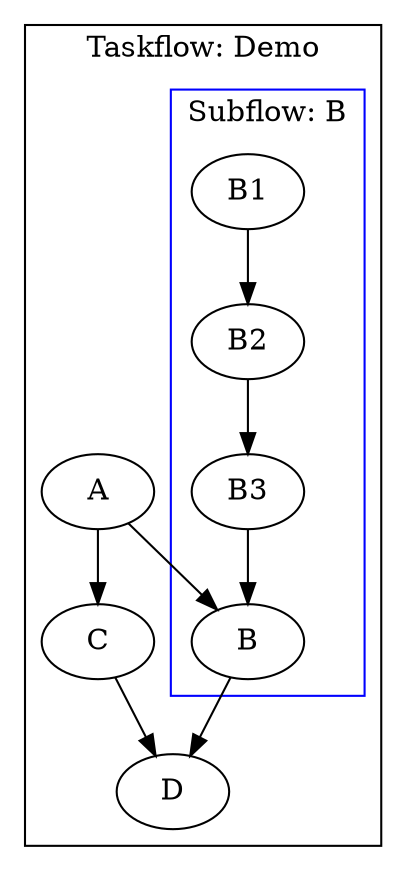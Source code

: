 digraph Taskflow {
subgraph cluster_p0x7ff7be72b228 {
label="Taskflow: Demo";
p0x7fe7d6065af0[label="A" ];
p0x7fe7d6065af0 -> p0x7fe7d60659e0;
p0x7fe7d6065af0 -> p0x7fe7d6065e20;
p0x7fe7d60659e0[label="B" ];
p0x7fe7d60659e0 -> p0x7fe7d6065d10;
subgraph cluster_p0x7fe7d60659e0 {
label="Subflow: B";
color=blue
p0x7fe7d912c700[label="B1" ];
p0x7fe7d912c700 -> p0x7fe7d912cb40;
p0x7fe7d912cb40[label="B2" ];
p0x7fe7d912cb40 -> p0x7fe7d912c810;
p0x7fe7d912c810[label="B3" ];
p0x7fe7d912c810 -> p0x7fe7d60659e0;
}
p0x7fe7d6065e20[label="C" ];
p0x7fe7d6065e20 -> p0x7fe7d6065d10;
p0x7fe7d6065d10[label="D" ];
}
}
